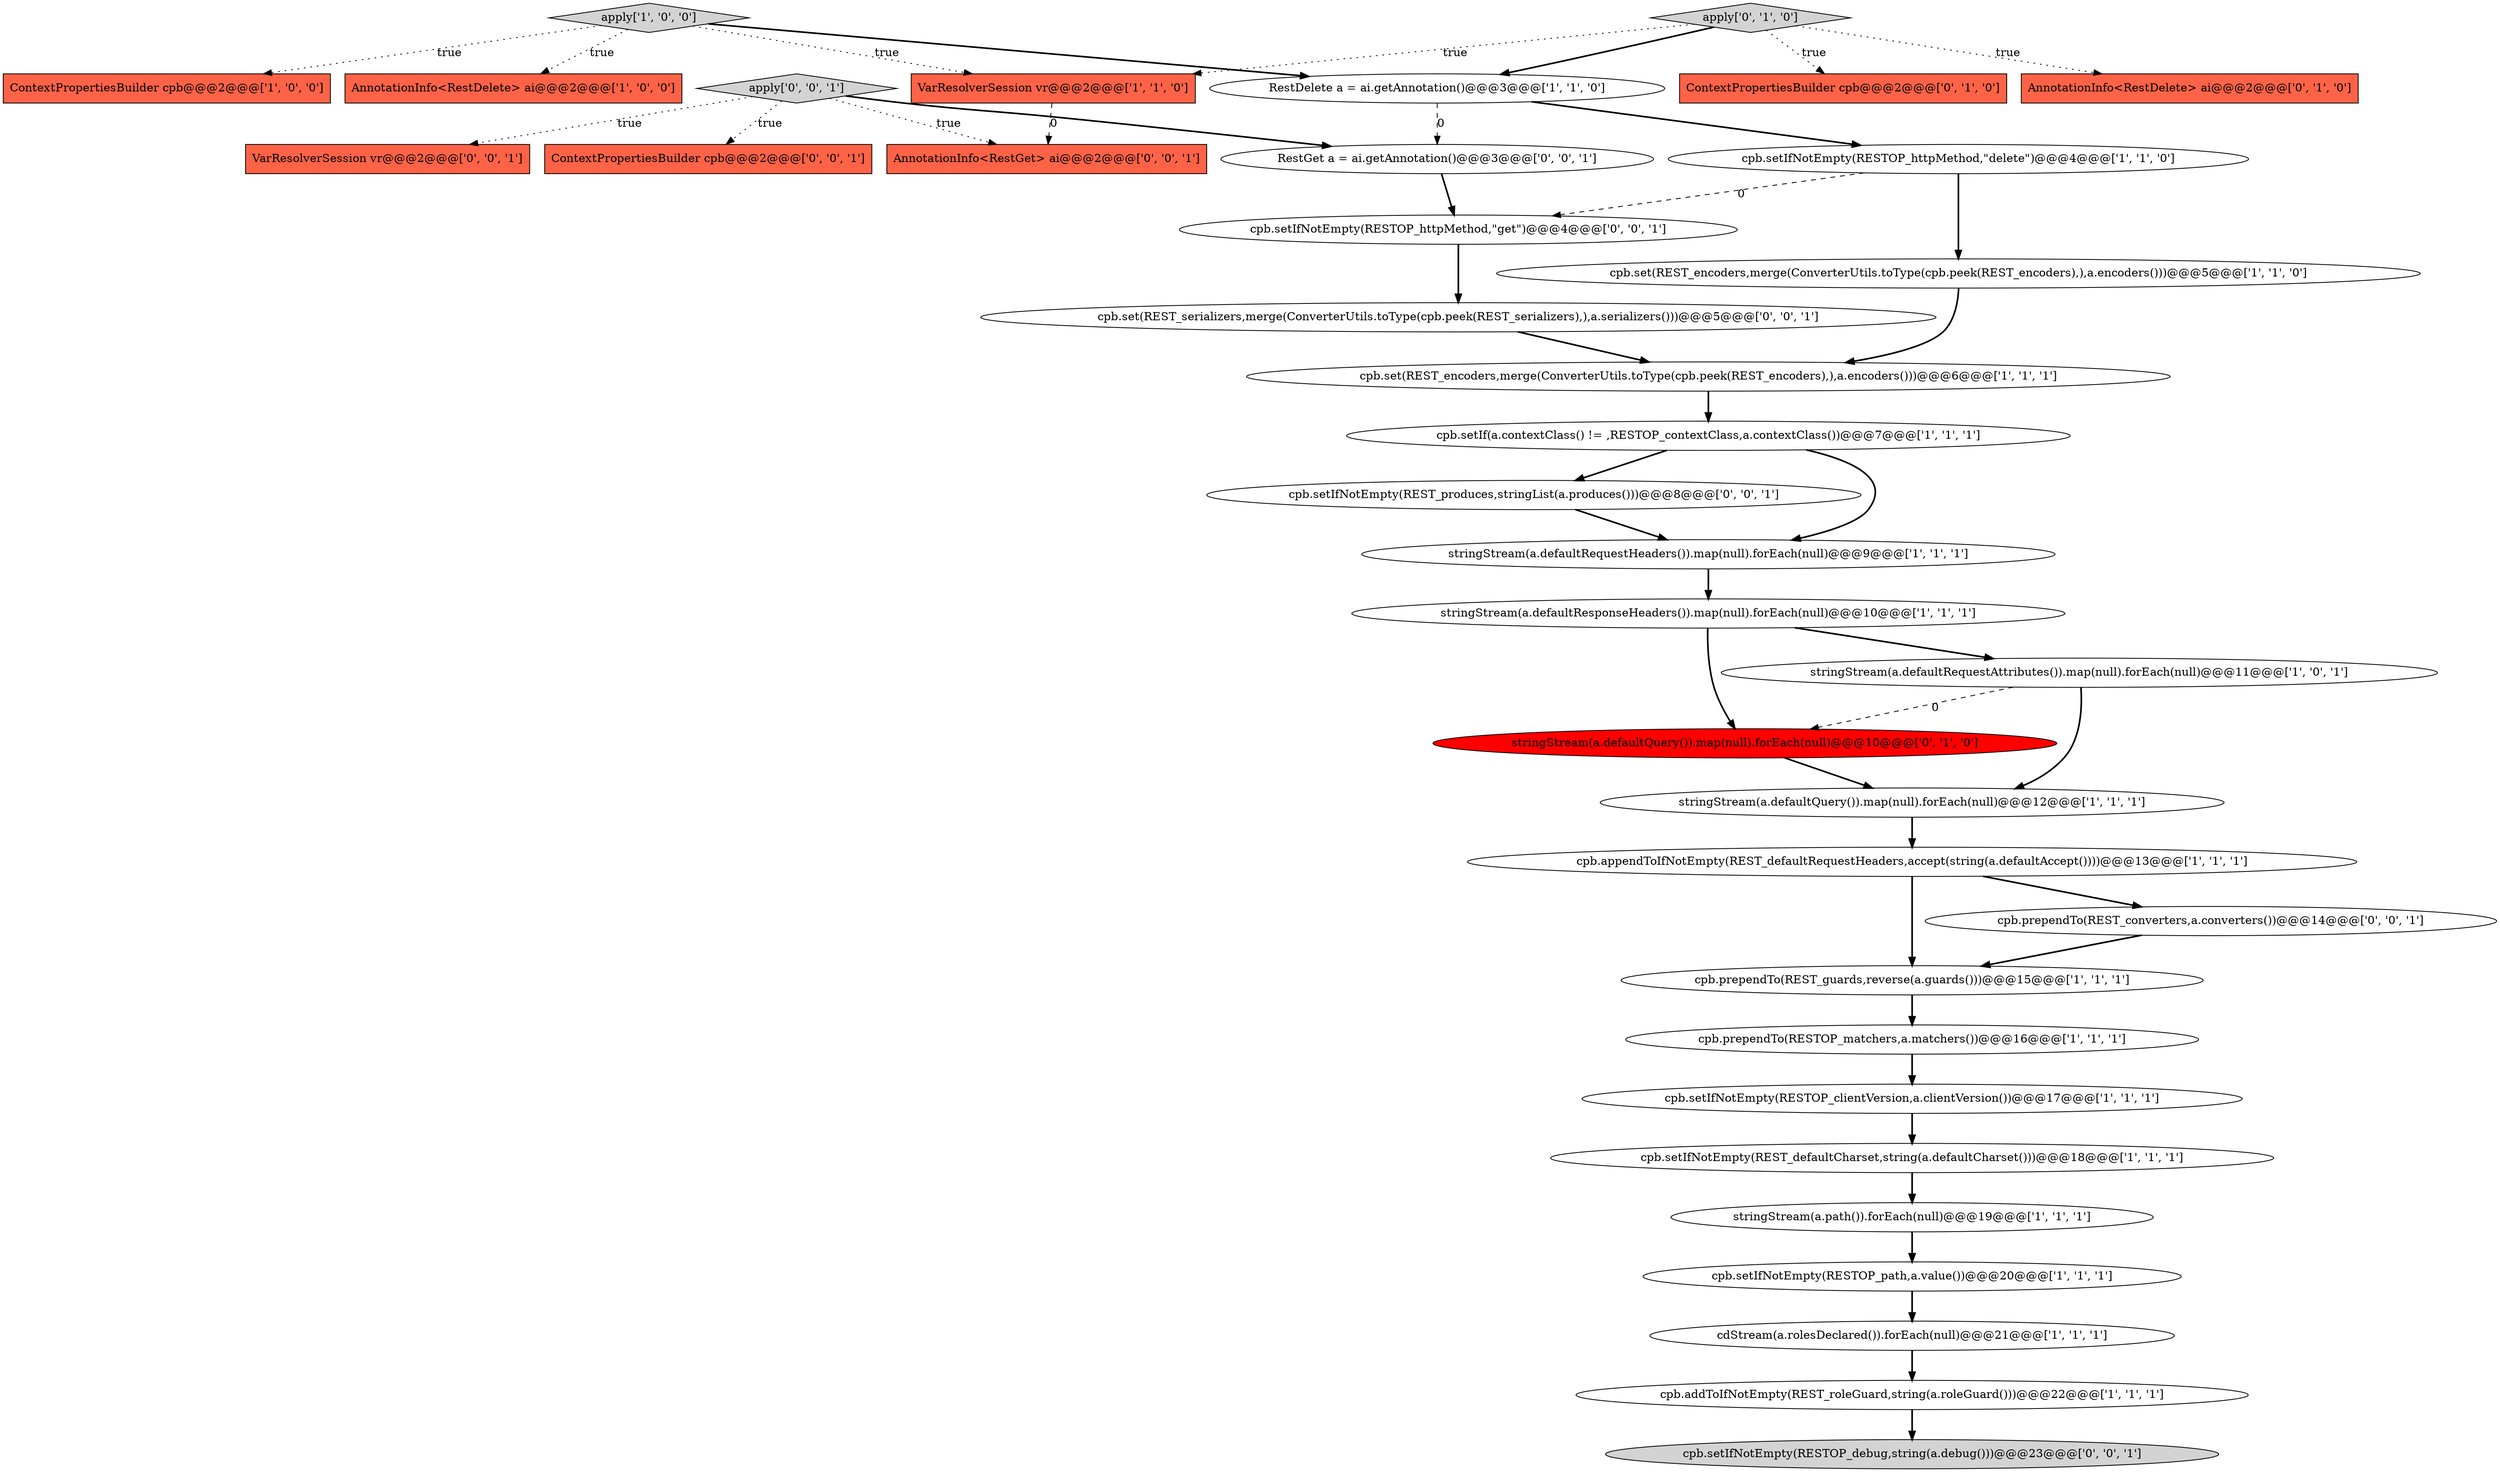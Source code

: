 digraph {
32 [style = filled, label = "cpb.setIfNotEmpty(REST_produces,stringList(a.produces()))@@@8@@@['0', '0', '1']", fillcolor = white, shape = ellipse image = "AAA0AAABBB3BBB"];
5 [style = filled, label = "stringStream(a.defaultQuery()).map(null).forEach(null)@@@12@@@['1', '1', '1']", fillcolor = white, shape = ellipse image = "AAA0AAABBB1BBB"];
17 [style = filled, label = "stringStream(a.path()).forEach(null)@@@19@@@['1', '1', '1']", fillcolor = white, shape = ellipse image = "AAA0AAABBB1BBB"];
34 [style = filled, label = "AnnotationInfo<RestGet> ai@@@2@@@['0', '0', '1']", fillcolor = tomato, shape = box image = "AAA0AAABBB3BBB"];
13 [style = filled, label = "cpb.set(REST_encoders,merge(ConverterUtils.toType(cpb.peek(REST_encoders),),a.encoders()))@@@5@@@['1', '1', '0']", fillcolor = white, shape = ellipse image = "AAA0AAABBB1BBB"];
35 [style = filled, label = "cpb.set(REST_serializers,merge(ConverterUtils.toType(cpb.peek(REST_serializers),),a.serializers()))@@@5@@@['0', '0', '1']", fillcolor = white, shape = ellipse image = "AAA0AAABBB3BBB"];
10 [style = filled, label = "stringStream(a.defaultRequestHeaders()).map(null).forEach(null)@@@9@@@['1', '1', '1']", fillcolor = white, shape = ellipse image = "AAA0AAABBB1BBB"];
21 [style = filled, label = "cpb.setIfNotEmpty(RESTOP_path,a.value())@@@20@@@['1', '1', '1']", fillcolor = white, shape = ellipse image = "AAA0AAABBB1BBB"];
16 [style = filled, label = "VarResolverSession vr@@@2@@@['1', '1', '0']", fillcolor = tomato, shape = box image = "AAA0AAABBB1BBB"];
6 [style = filled, label = "cpb.setIfNotEmpty(RESTOP_clientVersion,a.clientVersion())@@@17@@@['1', '1', '1']", fillcolor = white, shape = ellipse image = "AAA0AAABBB1BBB"];
7 [style = filled, label = "apply['1', '0', '0']", fillcolor = lightgray, shape = diamond image = "AAA0AAABBB1BBB"];
27 [style = filled, label = "RestGet a = ai.getAnnotation()@@@3@@@['0', '0', '1']", fillcolor = white, shape = ellipse image = "AAA0AAABBB3BBB"];
14 [style = filled, label = "cpb.setIfNotEmpty(REST_defaultCharset,string(a.defaultCharset()))@@@18@@@['1', '1', '1']", fillcolor = white, shape = ellipse image = "AAA0AAABBB1BBB"];
0 [style = filled, label = "stringStream(a.defaultResponseHeaders()).map(null).forEach(null)@@@10@@@['1', '1', '1']", fillcolor = white, shape = ellipse image = "AAA0AAABBB1BBB"];
8 [style = filled, label = "ContextPropertiesBuilder cpb@@@2@@@['1', '0', '0']", fillcolor = tomato, shape = box image = "AAA0AAABBB1BBB"];
15 [style = filled, label = "cpb.prependTo(REST_guards,reverse(a.guards()))@@@15@@@['1', '1', '1']", fillcolor = white, shape = ellipse image = "AAA0AAABBB1BBB"];
28 [style = filled, label = "VarResolverSession vr@@@2@@@['0', '0', '1']", fillcolor = tomato, shape = box image = "AAA0AAABBB3BBB"];
29 [style = filled, label = "apply['0', '0', '1']", fillcolor = lightgray, shape = diamond image = "AAA0AAABBB3BBB"];
11 [style = filled, label = "RestDelete a = ai.getAnnotation()@@@3@@@['1', '1', '0']", fillcolor = white, shape = ellipse image = "AAA0AAABBB1BBB"];
3 [style = filled, label = "cpb.set(REST_encoders,merge(ConverterUtils.toType(cpb.peek(REST_encoders),),a.encoders()))@@@6@@@['1', '1', '1']", fillcolor = white, shape = ellipse image = "AAA0AAABBB1BBB"];
26 [style = filled, label = "ContextPropertiesBuilder cpb@@@2@@@['0', '0', '1']", fillcolor = tomato, shape = box image = "AAA0AAABBB3BBB"];
2 [style = filled, label = "cpb.addToIfNotEmpty(REST_roleGuard,string(a.roleGuard()))@@@22@@@['1', '1', '1']", fillcolor = white, shape = ellipse image = "AAA0AAABBB1BBB"];
25 [style = filled, label = "ContextPropertiesBuilder cpb@@@2@@@['0', '1', '0']", fillcolor = tomato, shape = box image = "AAA0AAABBB2BBB"];
19 [style = filled, label = "cpb.setIf(a.contextClass() != ,RESTOP_contextClass,a.contextClass())@@@7@@@['1', '1', '1']", fillcolor = white, shape = ellipse image = "AAA0AAABBB1BBB"];
24 [style = filled, label = "stringStream(a.defaultQuery()).map(null).forEach(null)@@@10@@@['0', '1', '0']", fillcolor = red, shape = ellipse image = "AAA1AAABBB2BBB"];
4 [style = filled, label = "cpb.setIfNotEmpty(RESTOP_httpMethod,\"delete\")@@@4@@@['1', '1', '0']", fillcolor = white, shape = ellipse image = "AAA0AAABBB1BBB"];
18 [style = filled, label = "cdStream(a.rolesDeclared()).forEach(null)@@@21@@@['1', '1', '1']", fillcolor = white, shape = ellipse image = "AAA0AAABBB1BBB"];
30 [style = filled, label = "cpb.setIfNotEmpty(RESTOP_debug,string(a.debug()))@@@23@@@['0', '0', '1']", fillcolor = lightgray, shape = ellipse image = "AAA0AAABBB3BBB"];
12 [style = filled, label = "stringStream(a.defaultRequestAttributes()).map(null).forEach(null)@@@11@@@['1', '0', '1']", fillcolor = white, shape = ellipse image = "AAA0AAABBB1BBB"];
22 [style = filled, label = "apply['0', '1', '0']", fillcolor = lightgray, shape = diamond image = "AAA0AAABBB2BBB"];
20 [style = filled, label = "cpb.prependTo(RESTOP_matchers,a.matchers())@@@16@@@['1', '1', '1']", fillcolor = white, shape = ellipse image = "AAA0AAABBB1BBB"];
23 [style = filled, label = "AnnotationInfo<RestDelete> ai@@@2@@@['0', '1', '0']", fillcolor = tomato, shape = box image = "AAA0AAABBB2BBB"];
31 [style = filled, label = "cpb.setIfNotEmpty(RESTOP_httpMethod,\"get\")@@@4@@@['0', '0', '1']", fillcolor = white, shape = ellipse image = "AAA0AAABBB3BBB"];
9 [style = filled, label = "AnnotationInfo<RestDelete> ai@@@2@@@['1', '0', '0']", fillcolor = tomato, shape = box image = "AAA0AAABBB1BBB"];
33 [style = filled, label = "cpb.prependTo(REST_converters,a.converters())@@@14@@@['0', '0', '1']", fillcolor = white, shape = ellipse image = "AAA0AAABBB3BBB"];
1 [style = filled, label = "cpb.appendToIfNotEmpty(REST_defaultRequestHeaders,accept(string(a.defaultAccept())))@@@13@@@['1', '1', '1']", fillcolor = white, shape = ellipse image = "AAA0AAABBB1BBB"];
7->11 [style = bold, label=""];
12->5 [style = bold, label=""];
35->3 [style = bold, label=""];
22->23 [style = dotted, label="true"];
33->15 [style = bold, label=""];
29->34 [style = dotted, label="true"];
1->15 [style = bold, label=""];
0->12 [style = bold, label=""];
4->13 [style = bold, label=""];
11->4 [style = bold, label=""];
22->25 [style = dotted, label="true"];
4->31 [style = dashed, label="0"];
27->31 [style = bold, label=""];
19->10 [style = bold, label=""];
14->17 [style = bold, label=""];
20->6 [style = bold, label=""];
7->9 [style = dotted, label="true"];
18->2 [style = bold, label=""];
29->26 [style = dotted, label="true"];
32->10 [style = bold, label=""];
21->18 [style = bold, label=""];
24->5 [style = bold, label=""];
6->14 [style = bold, label=""];
16->34 [style = dashed, label="0"];
5->1 [style = bold, label=""];
29->27 [style = bold, label=""];
1->33 [style = bold, label=""];
19->32 [style = bold, label=""];
31->35 [style = bold, label=""];
13->3 [style = bold, label=""];
3->19 [style = bold, label=""];
29->28 [style = dotted, label="true"];
15->20 [style = bold, label=""];
0->24 [style = bold, label=""];
22->16 [style = dotted, label="true"];
10->0 [style = bold, label=""];
12->24 [style = dashed, label="0"];
7->16 [style = dotted, label="true"];
11->27 [style = dashed, label="0"];
2->30 [style = bold, label=""];
7->8 [style = dotted, label="true"];
17->21 [style = bold, label=""];
22->11 [style = bold, label=""];
}
